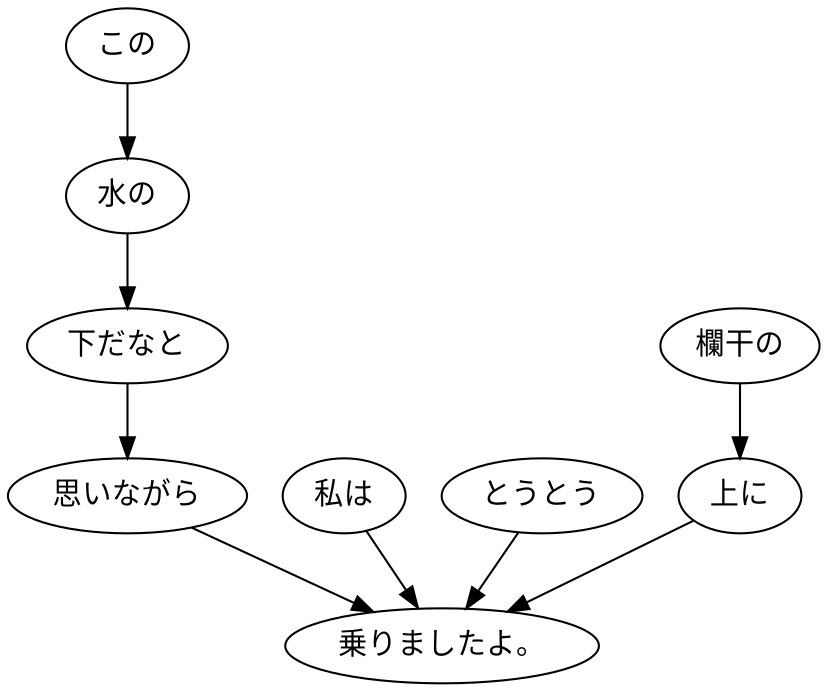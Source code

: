 digraph graph1136 {
	node0 [label="この"];
	node1 [label="水の"];
	node2 [label="下だなと"];
	node3 [label="思いながら"];
	node4 [label="私は"];
	node5 [label="とうとう"];
	node6 [label="欄干の"];
	node7 [label="上に"];
	node8 [label="乗りましたよ。"];
	node0 -> node1;
	node1 -> node2;
	node2 -> node3;
	node3 -> node8;
	node4 -> node8;
	node5 -> node8;
	node6 -> node7;
	node7 -> node8;
}
